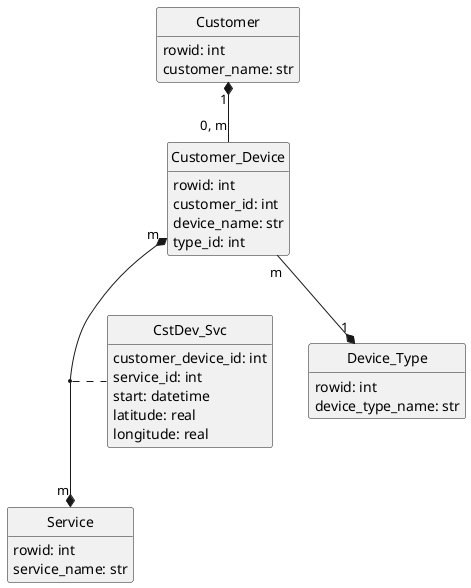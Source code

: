 @startuml database.png
hide methods
hide circle

class Customer {
    rowid: int
    customer_name: str
}
class Customer_Device {
    rowid: int
    customer_id: int
    device_name: str
    type_id: int
}

Customer "1"  *-- "0, m" Customer_Device 

class Device_Type {
    rowid: int
    device_type_name: str
}

Customer_Device "m" --* "1" Device_Type

class Service {
    rowid: int
    service_name: str
}

Customer_Device "m" *--* "m" Service
(Customer_Device, Service) .. CstDev_Svc

class CstDev_Svc {
    customer_device_id: int
    service_id: int
    start: datetime
    latitude: real
    longitude: real
}
@enduml
